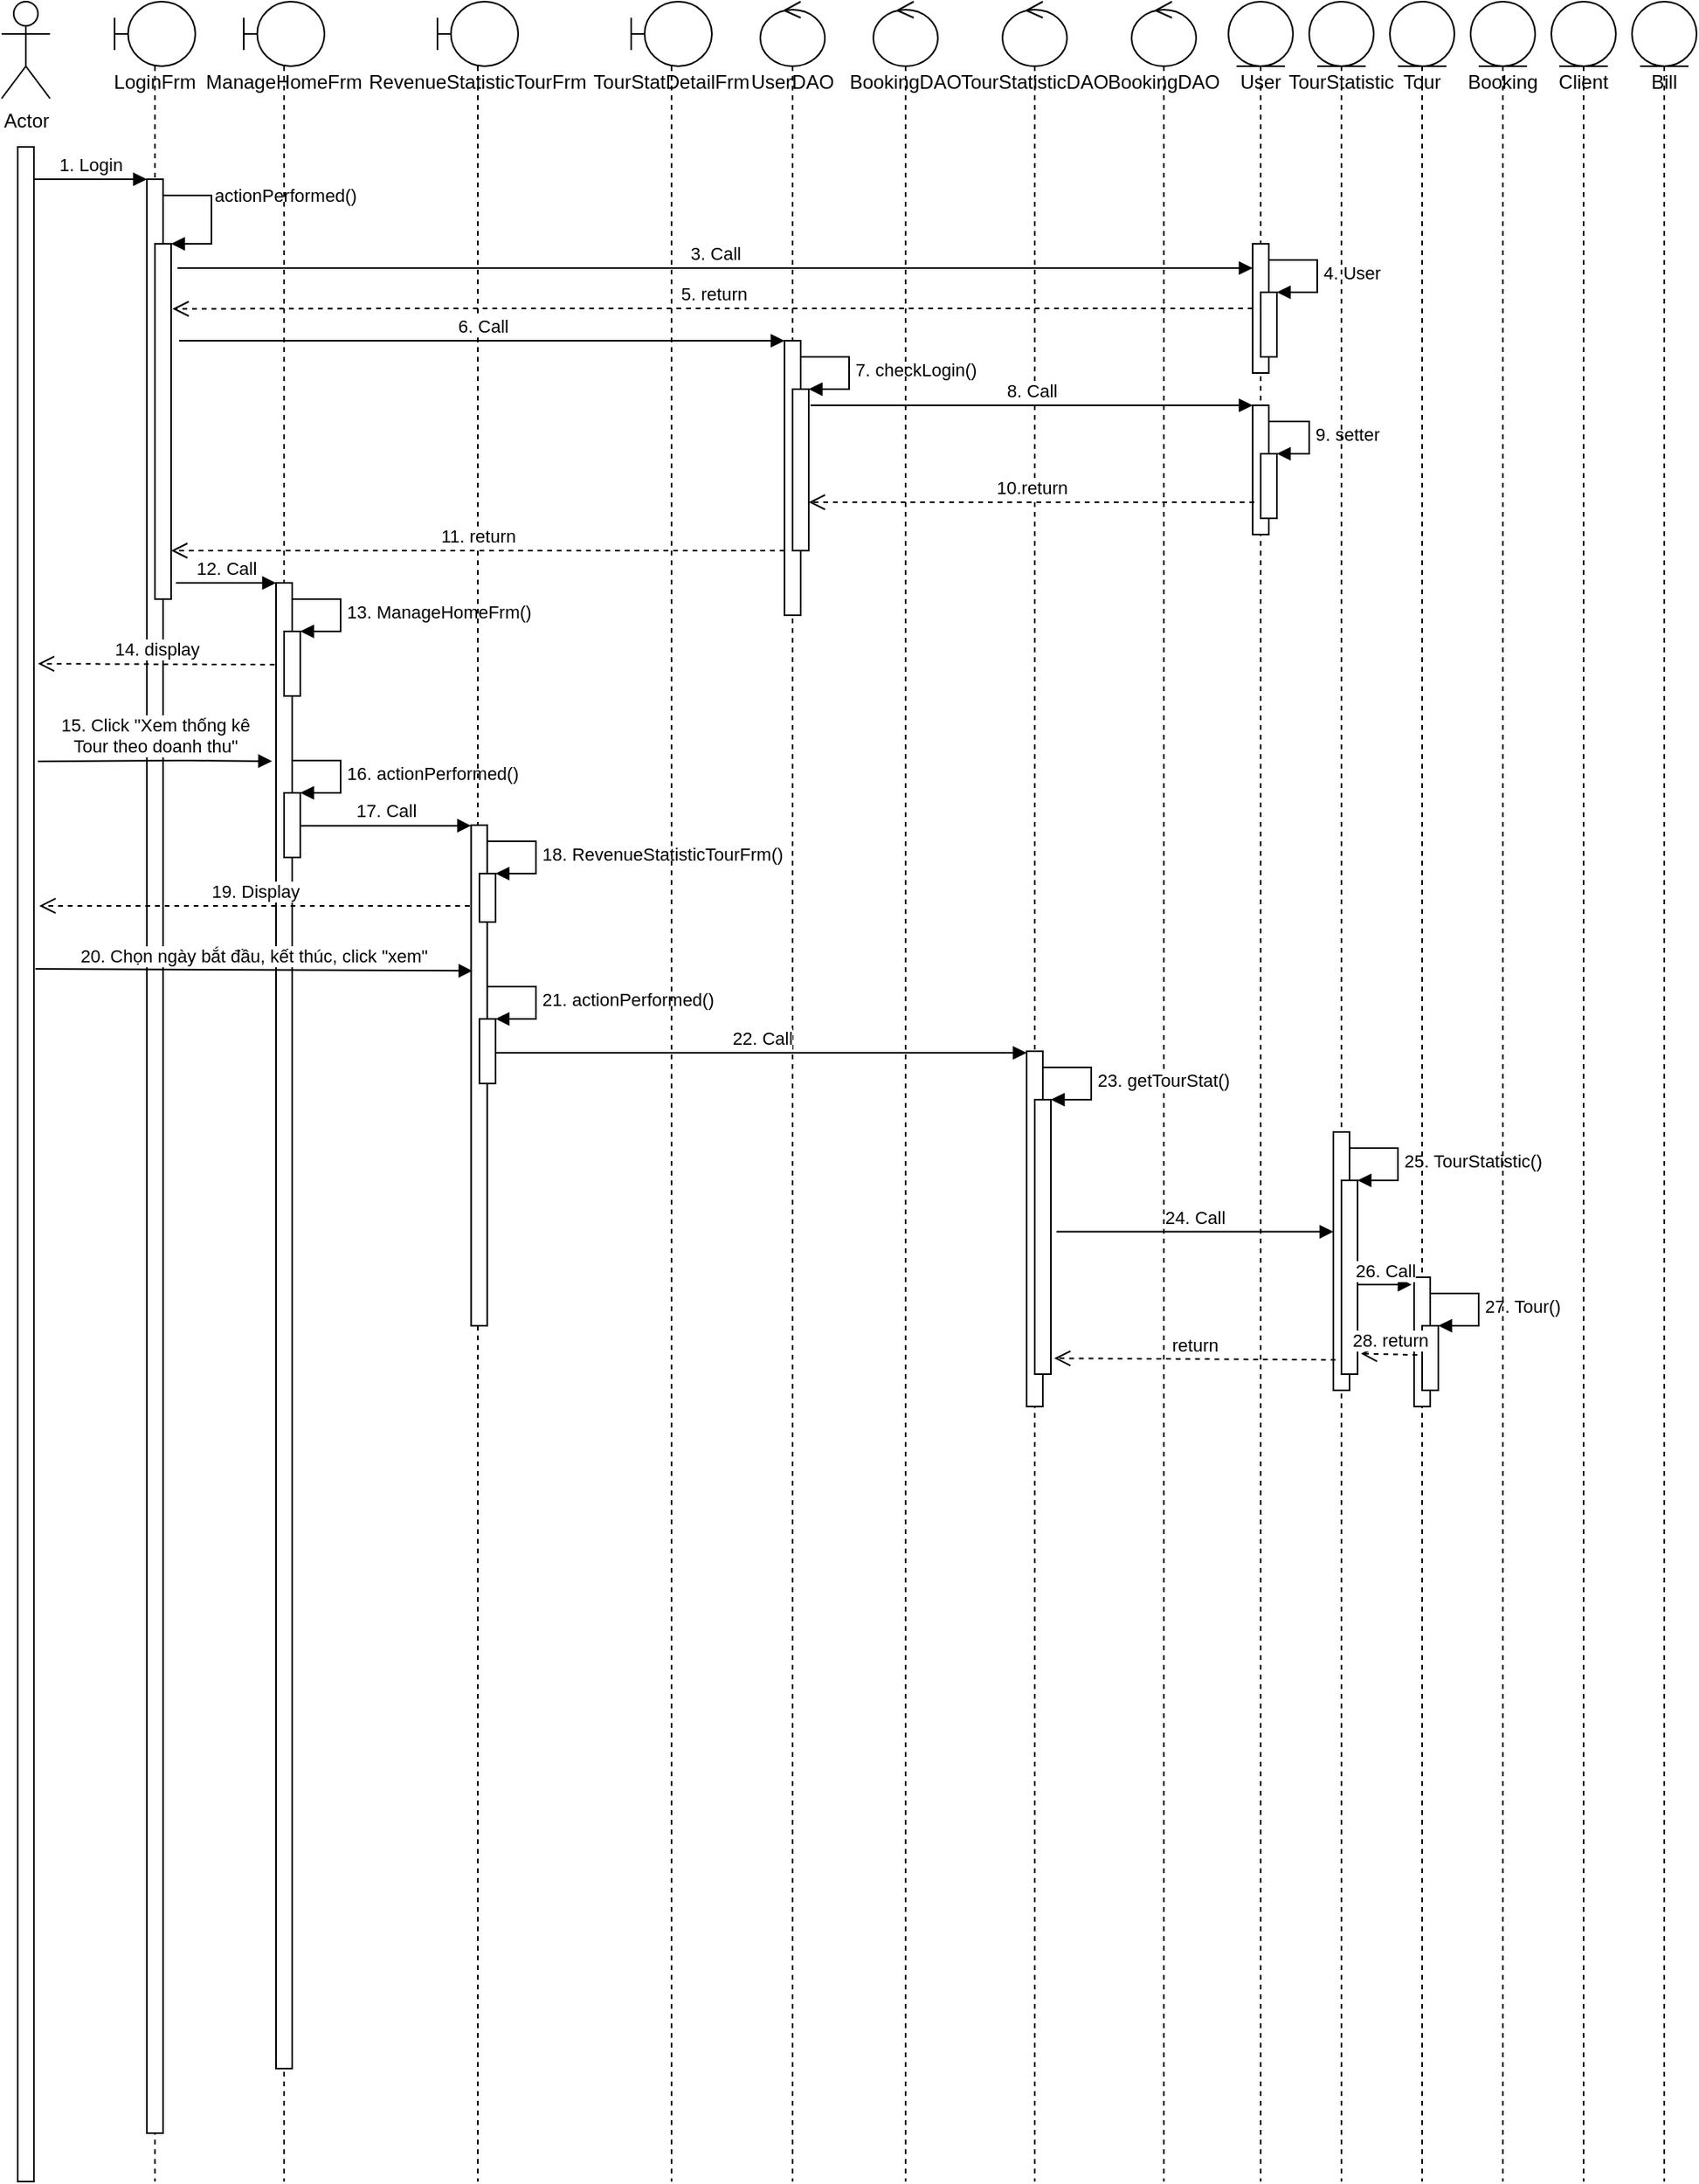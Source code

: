 <mxfile version="14.6.12" type="github">
  <diagram id="4KSGlFHtcbFubqA_0ad3" name="Page-1">
    <mxGraphModel dx="677" dy="396" grid="1" gridSize="10" guides="1" tooltips="1" connect="1" arrows="1" fold="1" page="1" pageScale="1" pageWidth="850" pageHeight="1100" math="0" shadow="0">
      <root>
        <mxCell id="0" />
        <mxCell id="1" parent="0" />
        <mxCell id="leJkpRWJauK3kYzL0tL3-1" value="Actor" style="shape=umlActor;verticalLabelPosition=bottom;verticalAlign=top;html=1;" vertex="1" parent="1">
          <mxGeometry x="70" y="50" width="30" height="60" as="geometry" />
        </mxCell>
        <mxCell id="leJkpRWJauK3kYzL0tL3-3" value="" style="shape=corner;whiteSpace=wrap;html=1;" vertex="1" parent="1">
          <mxGeometry x="80" y="140" width="10" height="1260" as="geometry" />
        </mxCell>
        <mxCell id="leJkpRWJauK3kYzL0tL3-4" value="LoginFrm" style="shape=umlLifeline;participant=umlBoundary;perimeter=lifelinePerimeter;whiteSpace=wrap;html=1;container=1;collapsible=0;recursiveResize=0;verticalAlign=top;spacingTop=36;outlineConnect=0;" vertex="1" parent="1">
          <mxGeometry x="140" y="50" width="50" height="1350" as="geometry" />
        </mxCell>
        <mxCell id="leJkpRWJauK3kYzL0tL3-24" value="" style="html=1;points=[];perimeter=orthogonalPerimeter;" vertex="1" parent="leJkpRWJauK3kYzL0tL3-4">
          <mxGeometry x="20" y="110" width="10" height="1210" as="geometry" />
        </mxCell>
        <mxCell id="leJkpRWJauK3kYzL0tL3-55" value="" style="html=1;points=[];perimeter=orthogonalPerimeter;" vertex="1" parent="leJkpRWJauK3kYzL0tL3-4">
          <mxGeometry x="25" y="150" width="10" height="220" as="geometry" />
        </mxCell>
        <mxCell id="leJkpRWJauK3kYzL0tL3-56" value="actionPerformed()" style="edgeStyle=orthogonalEdgeStyle;html=1;align=left;spacingLeft=2;endArrow=block;rounded=0;entryX=1;entryY=0;" edge="1" target="leJkpRWJauK3kYzL0tL3-55" parent="leJkpRWJauK3kYzL0tL3-4">
          <mxGeometry relative="1" as="geometry">
            <mxPoint x="30" y="150" as="sourcePoint" />
            <Array as="points">
              <mxPoint x="30" y="120" />
              <mxPoint x="60" y="120" />
              <mxPoint x="60" y="150" />
            </Array>
          </mxGeometry>
        </mxCell>
        <mxCell id="leJkpRWJauK3kYzL0tL3-5" value="ManageHomeFrm" style="shape=umlLifeline;participant=umlBoundary;perimeter=lifelinePerimeter;whiteSpace=wrap;html=1;container=1;collapsible=0;recursiveResize=0;verticalAlign=top;spacingTop=36;outlineConnect=0;" vertex="1" parent="1">
          <mxGeometry x="220" y="50" width="50" height="1350" as="geometry" />
        </mxCell>
        <mxCell id="leJkpRWJauK3kYzL0tL3-58" value="" style="html=1;points=[];perimeter=orthogonalPerimeter;" vertex="1" parent="leJkpRWJauK3kYzL0tL3-5">
          <mxGeometry x="20" y="360" width="10" height="920" as="geometry" />
        </mxCell>
        <mxCell id="leJkpRWJauK3kYzL0tL3-60" value="" style="html=1;points=[];perimeter=orthogonalPerimeter;" vertex="1" parent="leJkpRWJauK3kYzL0tL3-5">
          <mxGeometry x="25" y="390" width="10" height="40" as="geometry" />
        </mxCell>
        <mxCell id="leJkpRWJauK3kYzL0tL3-61" value="13. ManageHomeFrm()" style="edgeStyle=orthogonalEdgeStyle;html=1;align=left;spacingLeft=2;endArrow=block;rounded=0;entryX=1;entryY=0;" edge="1" target="leJkpRWJauK3kYzL0tL3-60" parent="leJkpRWJauK3kYzL0tL3-5">
          <mxGeometry relative="1" as="geometry">
            <mxPoint x="30" y="370" as="sourcePoint" />
            <Array as="points">
              <mxPoint x="60" y="370" />
            </Array>
          </mxGeometry>
        </mxCell>
        <mxCell id="leJkpRWJauK3kYzL0tL3-65" value="" style="html=1;points=[];perimeter=orthogonalPerimeter;" vertex="1" parent="leJkpRWJauK3kYzL0tL3-5">
          <mxGeometry x="25" y="490" width="10" height="40" as="geometry" />
        </mxCell>
        <mxCell id="leJkpRWJauK3kYzL0tL3-66" value="16. actionPerformed()" style="edgeStyle=orthogonalEdgeStyle;html=1;align=left;spacingLeft=2;endArrow=block;rounded=0;entryX=1;entryY=0;" edge="1" target="leJkpRWJauK3kYzL0tL3-65" parent="leJkpRWJauK3kYzL0tL3-5">
          <mxGeometry relative="1" as="geometry">
            <mxPoint x="30" y="470" as="sourcePoint" />
            <Array as="points">
              <mxPoint x="60" y="470" />
            </Array>
          </mxGeometry>
        </mxCell>
        <mxCell id="leJkpRWJauK3kYzL0tL3-6" value="RevenueStatisticTourFrm" style="shape=umlLifeline;participant=umlBoundary;perimeter=lifelinePerimeter;whiteSpace=wrap;html=1;container=1;collapsible=0;recursiveResize=0;verticalAlign=top;spacingTop=36;outlineConnect=0;" vertex="1" parent="1">
          <mxGeometry x="340" y="50" width="50" height="1350" as="geometry" />
        </mxCell>
        <mxCell id="leJkpRWJauK3kYzL0tL3-68" value="" style="html=1;points=[];perimeter=orthogonalPerimeter;" vertex="1" parent="leJkpRWJauK3kYzL0tL3-6">
          <mxGeometry x="20.83" y="510" width="10" height="310" as="geometry" />
        </mxCell>
        <mxCell id="leJkpRWJauK3kYzL0tL3-70" value="" style="html=1;points=[];perimeter=orthogonalPerimeter;" vertex="1" parent="leJkpRWJauK3kYzL0tL3-6">
          <mxGeometry x="26" y="540" width="10" height="30" as="geometry" />
        </mxCell>
        <mxCell id="leJkpRWJauK3kYzL0tL3-71" value="18. RevenueStatisticTourFrm()" style="edgeStyle=orthogonalEdgeStyle;html=1;align=left;spacingLeft=2;endArrow=block;rounded=0;entryX=1;entryY=0;" edge="1" target="leJkpRWJauK3kYzL0tL3-70" parent="leJkpRWJauK3kYzL0tL3-6">
          <mxGeometry relative="1" as="geometry">
            <mxPoint x="31" y="520" as="sourcePoint" />
            <Array as="points">
              <mxPoint x="61" y="520" />
            </Array>
          </mxGeometry>
        </mxCell>
        <mxCell id="leJkpRWJauK3kYzL0tL3-78" value="" style="html=1;points=[];perimeter=orthogonalPerimeter;" vertex="1" parent="leJkpRWJauK3kYzL0tL3-6">
          <mxGeometry x="26" y="630" width="10" height="40" as="geometry" />
        </mxCell>
        <mxCell id="leJkpRWJauK3kYzL0tL3-79" value="21. actionPerformed()" style="edgeStyle=orthogonalEdgeStyle;html=1;align=left;spacingLeft=2;endArrow=block;rounded=0;entryX=1;entryY=0;" edge="1" target="leJkpRWJauK3kYzL0tL3-78" parent="leJkpRWJauK3kYzL0tL3-6">
          <mxGeometry relative="1" as="geometry">
            <mxPoint x="31" y="610" as="sourcePoint" />
            <Array as="points">
              <mxPoint x="61" y="610" />
            </Array>
          </mxGeometry>
        </mxCell>
        <mxCell id="leJkpRWJauK3kYzL0tL3-7" value="TourStatDetailFrm" style="shape=umlLifeline;participant=umlBoundary;perimeter=lifelinePerimeter;whiteSpace=wrap;html=1;container=1;collapsible=0;recursiveResize=0;verticalAlign=top;spacingTop=36;outlineConnect=0;" vertex="1" parent="1">
          <mxGeometry x="460" y="50" width="50" height="1350" as="geometry" />
        </mxCell>
        <mxCell id="leJkpRWJauK3kYzL0tL3-8" value="UserDAO" style="shape=umlLifeline;participant=umlControl;perimeter=lifelinePerimeter;whiteSpace=wrap;html=1;container=1;collapsible=0;recursiveResize=0;verticalAlign=top;spacingTop=36;outlineConnect=0;" vertex="1" parent="1">
          <mxGeometry x="540" y="50" width="40" height="1350" as="geometry" />
        </mxCell>
        <mxCell id="leJkpRWJauK3kYzL0tL3-44" value="" style="html=1;points=[];perimeter=orthogonalPerimeter;" vertex="1" parent="leJkpRWJauK3kYzL0tL3-8">
          <mxGeometry x="15" y="210" width="10" height="170" as="geometry" />
        </mxCell>
        <mxCell id="leJkpRWJauK3kYzL0tL3-46" value="" style="html=1;points=[];perimeter=orthogonalPerimeter;" vertex="1" parent="leJkpRWJauK3kYzL0tL3-8">
          <mxGeometry x="20" y="240" width="10" height="100" as="geometry" />
        </mxCell>
        <mxCell id="leJkpRWJauK3kYzL0tL3-47" value="7. checkLogin()" style="edgeStyle=orthogonalEdgeStyle;html=1;align=left;spacingLeft=2;endArrow=block;rounded=0;entryX=1;entryY=0;" edge="1" target="leJkpRWJauK3kYzL0tL3-46" parent="leJkpRWJauK3kYzL0tL3-8">
          <mxGeometry relative="1" as="geometry">
            <mxPoint x="25" y="220" as="sourcePoint" />
            <Array as="points">
              <mxPoint x="55" y="220" />
            </Array>
          </mxGeometry>
        </mxCell>
        <mxCell id="leJkpRWJauK3kYzL0tL3-9" value="BookingDAO" style="shape=umlLifeline;participant=umlControl;perimeter=lifelinePerimeter;whiteSpace=wrap;html=1;container=1;collapsible=0;recursiveResize=0;verticalAlign=top;spacingTop=36;outlineConnect=0;" vertex="1" parent="1">
          <mxGeometry x="610" y="50" width="40" height="1350" as="geometry" />
        </mxCell>
        <mxCell id="leJkpRWJauK3kYzL0tL3-10" value="BookingDAO" style="shape=umlLifeline;participant=umlControl;perimeter=lifelinePerimeter;whiteSpace=wrap;html=1;container=1;collapsible=0;recursiveResize=0;verticalAlign=top;spacingTop=36;outlineConnect=0;" vertex="1" parent="1">
          <mxGeometry x="770" y="50" width="40" height="1350" as="geometry" />
        </mxCell>
        <mxCell id="leJkpRWJauK3kYzL0tL3-11" value="TourStatisticDAO" style="shape=umlLifeline;participant=umlControl;perimeter=lifelinePerimeter;whiteSpace=wrap;html=1;container=1;collapsible=0;recursiveResize=0;verticalAlign=top;spacingTop=36;outlineConnect=0;" vertex="1" parent="1">
          <mxGeometry x="690" y="50" width="40" height="1350" as="geometry" />
        </mxCell>
        <mxCell id="leJkpRWJauK3kYzL0tL3-80" value="" style="html=1;points=[];perimeter=orthogonalPerimeter;" vertex="1" parent="leJkpRWJauK3kYzL0tL3-11">
          <mxGeometry x="15" y="650" width="10" height="220" as="geometry" />
        </mxCell>
        <mxCell id="leJkpRWJauK3kYzL0tL3-82" value="" style="html=1;points=[];perimeter=orthogonalPerimeter;" vertex="1" parent="leJkpRWJauK3kYzL0tL3-11">
          <mxGeometry x="20" y="680" width="10" height="170" as="geometry" />
        </mxCell>
        <mxCell id="leJkpRWJauK3kYzL0tL3-83" value="23. getTourStat()" style="edgeStyle=orthogonalEdgeStyle;html=1;align=left;spacingLeft=2;endArrow=block;rounded=0;entryX=1;entryY=0;" edge="1" target="leJkpRWJauK3kYzL0tL3-82" parent="leJkpRWJauK3kYzL0tL3-11">
          <mxGeometry relative="1" as="geometry">
            <mxPoint x="25" y="660" as="sourcePoint" />
            <Array as="points">
              <mxPoint x="55" y="660" />
            </Array>
          </mxGeometry>
        </mxCell>
        <mxCell id="leJkpRWJauK3kYzL0tL3-12" value="User" style="shape=umlLifeline;participant=umlEntity;perimeter=lifelinePerimeter;whiteSpace=wrap;html=1;container=1;collapsible=0;recursiveResize=0;verticalAlign=top;spacingTop=36;outlineConnect=0;" vertex="1" parent="1">
          <mxGeometry x="830" y="50" width="40" height="1350" as="geometry" />
        </mxCell>
        <mxCell id="leJkpRWJauK3kYzL0tL3-30" value="" style="html=1;points=[];perimeter=orthogonalPerimeter;" vertex="1" parent="leJkpRWJauK3kYzL0tL3-12">
          <mxGeometry x="15" y="150" width="10" height="80" as="geometry" />
        </mxCell>
        <mxCell id="leJkpRWJauK3kYzL0tL3-40" value="" style="html=1;points=[];perimeter=orthogonalPerimeter;" vertex="1" parent="leJkpRWJauK3kYzL0tL3-12">
          <mxGeometry x="20" y="180" width="10" height="40" as="geometry" />
        </mxCell>
        <mxCell id="leJkpRWJauK3kYzL0tL3-41" value="4. User" style="edgeStyle=orthogonalEdgeStyle;html=1;align=left;spacingLeft=2;endArrow=block;rounded=0;entryX=1;entryY=0;" edge="1" target="leJkpRWJauK3kYzL0tL3-40" parent="leJkpRWJauK3kYzL0tL3-12">
          <mxGeometry relative="1" as="geometry">
            <mxPoint x="25" y="160" as="sourcePoint" />
            <Array as="points">
              <mxPoint x="55" y="160" />
            </Array>
          </mxGeometry>
        </mxCell>
        <mxCell id="leJkpRWJauK3kYzL0tL3-48" value="" style="html=1;points=[];perimeter=orthogonalPerimeter;" vertex="1" parent="leJkpRWJauK3kYzL0tL3-12">
          <mxGeometry x="15" y="250" width="10" height="80" as="geometry" />
        </mxCell>
        <mxCell id="leJkpRWJauK3kYzL0tL3-50" value="" style="html=1;points=[];perimeter=orthogonalPerimeter;" vertex="1" parent="leJkpRWJauK3kYzL0tL3-12">
          <mxGeometry x="20" y="280" width="10" height="40" as="geometry" />
        </mxCell>
        <mxCell id="leJkpRWJauK3kYzL0tL3-51" value="9. setter" style="edgeStyle=orthogonalEdgeStyle;html=1;align=left;spacingLeft=2;endArrow=block;rounded=0;entryX=1;entryY=0;" edge="1" target="leJkpRWJauK3kYzL0tL3-50" parent="leJkpRWJauK3kYzL0tL3-12">
          <mxGeometry relative="1" as="geometry">
            <mxPoint x="25" y="260" as="sourcePoint" />
            <Array as="points">
              <mxPoint x="50" y="260" />
            </Array>
          </mxGeometry>
        </mxCell>
        <mxCell id="leJkpRWJauK3kYzL0tL3-13" value="TourStatistic" style="shape=umlLifeline;participant=umlEntity;perimeter=lifelinePerimeter;whiteSpace=wrap;html=1;container=1;collapsible=0;recursiveResize=0;verticalAlign=top;spacingTop=36;outlineConnect=0;" vertex="1" parent="1">
          <mxGeometry x="880" y="50" width="40" height="1350" as="geometry" />
        </mxCell>
        <mxCell id="leJkpRWJauK3kYzL0tL3-84" value="" style="html=1;points=[];perimeter=orthogonalPerimeter;" vertex="1" parent="leJkpRWJauK3kYzL0tL3-13">
          <mxGeometry x="15" y="700" width="10" height="160" as="geometry" />
        </mxCell>
        <mxCell id="leJkpRWJauK3kYzL0tL3-86" value="" style="html=1;points=[];perimeter=orthogonalPerimeter;" vertex="1" parent="leJkpRWJauK3kYzL0tL3-13">
          <mxGeometry x="20" y="730" width="10" height="120" as="geometry" />
        </mxCell>
        <mxCell id="leJkpRWJauK3kYzL0tL3-87" value="25. TourStatistic()" style="edgeStyle=orthogonalEdgeStyle;html=1;align=left;spacingLeft=2;endArrow=block;rounded=0;entryX=1;entryY=0;" edge="1" target="leJkpRWJauK3kYzL0tL3-86" parent="leJkpRWJauK3kYzL0tL3-13">
          <mxGeometry relative="1" as="geometry">
            <mxPoint x="25" y="710" as="sourcePoint" />
            <Array as="points">
              <mxPoint x="55" y="710" />
            </Array>
          </mxGeometry>
        </mxCell>
        <mxCell id="leJkpRWJauK3kYzL0tL3-14" value="Tour" style="shape=umlLifeline;participant=umlEntity;perimeter=lifelinePerimeter;whiteSpace=wrap;html=1;container=1;collapsible=0;recursiveResize=0;verticalAlign=top;spacingTop=36;outlineConnect=0;" vertex="1" parent="1">
          <mxGeometry x="930" y="50" width="40" height="1350" as="geometry" />
        </mxCell>
        <mxCell id="leJkpRWJauK3kYzL0tL3-88" value="" style="html=1;points=[];perimeter=orthogonalPerimeter;" vertex="1" parent="leJkpRWJauK3kYzL0tL3-14">
          <mxGeometry x="15" y="790" width="10" height="80" as="geometry" />
        </mxCell>
        <mxCell id="leJkpRWJauK3kYzL0tL3-90" value="" style="html=1;points=[];perimeter=orthogonalPerimeter;" vertex="1" parent="leJkpRWJauK3kYzL0tL3-14">
          <mxGeometry x="20" y="820" width="10" height="40" as="geometry" />
        </mxCell>
        <mxCell id="leJkpRWJauK3kYzL0tL3-91" value="27. Tour()" style="edgeStyle=orthogonalEdgeStyle;html=1;align=left;spacingLeft=2;endArrow=block;rounded=0;entryX=1;entryY=0;" edge="1" target="leJkpRWJauK3kYzL0tL3-90" parent="leJkpRWJauK3kYzL0tL3-14">
          <mxGeometry relative="1" as="geometry">
            <mxPoint x="25" y="800" as="sourcePoint" />
            <Array as="points">
              <mxPoint x="55" y="800" />
            </Array>
          </mxGeometry>
        </mxCell>
        <mxCell id="leJkpRWJauK3kYzL0tL3-15" value="Booking" style="shape=umlLifeline;participant=umlEntity;perimeter=lifelinePerimeter;whiteSpace=wrap;html=1;container=1;collapsible=0;recursiveResize=0;verticalAlign=top;spacingTop=36;outlineConnect=0;" vertex="1" parent="1">
          <mxGeometry x="980" y="50" width="40" height="1350" as="geometry" />
        </mxCell>
        <mxCell id="leJkpRWJauK3kYzL0tL3-16" value="Client" style="shape=umlLifeline;participant=umlEntity;perimeter=lifelinePerimeter;whiteSpace=wrap;html=1;container=1;collapsible=0;recursiveResize=0;verticalAlign=top;spacingTop=36;outlineConnect=0;" vertex="1" parent="1">
          <mxGeometry x="1030" y="50" width="40" height="1350" as="geometry" />
        </mxCell>
        <mxCell id="leJkpRWJauK3kYzL0tL3-17" value="Bill" style="shape=umlLifeline;participant=umlEntity;perimeter=lifelinePerimeter;whiteSpace=wrap;html=1;container=1;collapsible=0;recursiveResize=0;verticalAlign=top;spacingTop=36;outlineConnect=0;" vertex="1" parent="1">
          <mxGeometry x="1080" y="50" width="40" height="1350" as="geometry" />
        </mxCell>
        <mxCell id="leJkpRWJauK3kYzL0tL3-25" value="1. Login" style="html=1;verticalAlign=bottom;startArrow=none;endArrow=block;startSize=8;exitX=0;exitY=0;exitDx=10;exitDy=20;exitPerimeter=0;startFill=0;" edge="1" target="leJkpRWJauK3kYzL0tL3-24" parent="1" source="leJkpRWJauK3kYzL0tL3-3">
          <mxGeometry relative="1" as="geometry">
            <mxPoint x="100" y="160" as="sourcePoint" />
          </mxGeometry>
        </mxCell>
        <mxCell id="leJkpRWJauK3kYzL0tL3-31" value="3. Call" style="html=1;verticalAlign=bottom;startArrow=none;endArrow=block;startSize=8;exitX=0.9;exitY=0.25;exitDx=0;exitDy=0;exitPerimeter=0;startFill=0;" edge="1" target="leJkpRWJauK3kYzL0tL3-30" parent="1">
          <mxGeometry relative="1" as="geometry">
            <mxPoint x="179" y="215" as="sourcePoint" />
          </mxGeometry>
        </mxCell>
        <mxCell id="leJkpRWJauK3kYzL0tL3-43" value="5. return" style="html=1;verticalAlign=bottom;endArrow=open;dashed=1;endSize=8;entryX=1.083;entryY=0.183;entryDx=0;entryDy=0;entryPerimeter=0;" edge="1" parent="1" source="leJkpRWJauK3kYzL0tL3-30" target="leJkpRWJauK3kYzL0tL3-55">
          <mxGeometry relative="1" as="geometry">
            <mxPoint x="810" y="248" as="sourcePoint" />
            <mxPoint x="182.0" y="240" as="targetPoint" />
            <Array as="points">
              <mxPoint x="690" y="240" />
              <mxPoint x="340" y="240" />
            </Array>
          </mxGeometry>
        </mxCell>
        <mxCell id="leJkpRWJauK3kYzL0tL3-45" value="6. Call" style="html=1;verticalAlign=bottom;startArrow=none;endArrow=block;startSize=8;startFill=0;" edge="1" target="leJkpRWJauK3kYzL0tL3-44" parent="1">
          <mxGeometry relative="1" as="geometry">
            <mxPoint x="180" y="260" as="sourcePoint" />
          </mxGeometry>
        </mxCell>
        <mxCell id="leJkpRWJauK3kYzL0tL3-49" value="8. Call" style="html=1;verticalAlign=bottom;startArrow=none;endArrow=block;startSize=8;startFill=0;" edge="1" target="leJkpRWJauK3kYzL0tL3-48" parent="1">
          <mxGeometry relative="1" as="geometry">
            <mxPoint x="571" y="300" as="sourcePoint" />
          </mxGeometry>
        </mxCell>
        <mxCell id="leJkpRWJauK3kYzL0tL3-52" value="10.return" style="html=1;verticalAlign=bottom;endArrow=open;dashed=1;endSize=8;entryX=1;entryY=0.7;entryDx=0;entryDy=0;entryPerimeter=0;exitX=-0.4;exitY=0.75;exitDx=0;exitDy=0;exitPerimeter=0;" edge="1" parent="1" source="leJkpRWJauK3kYzL0tL3-50" target="leJkpRWJauK3kYzL0tL3-46">
          <mxGeometry relative="1" as="geometry">
            <mxPoint x="850" y="360" as="sourcePoint" />
            <mxPoint x="770" y="360" as="targetPoint" />
          </mxGeometry>
        </mxCell>
        <mxCell id="leJkpRWJauK3kYzL0tL3-54" value="11. return" style="html=1;verticalAlign=bottom;endArrow=open;dashed=1;endSize=8;" edge="1" parent="1" source="leJkpRWJauK3kYzL0tL3-44" target="leJkpRWJauK3kYzL0tL3-55">
          <mxGeometry relative="1" as="geometry">
            <mxPoint x="540" y="390" as="sourcePoint" />
            <mxPoint x="200" y="390" as="targetPoint" />
            <Array as="points">
              <mxPoint x="400" y="390" />
            </Array>
          </mxGeometry>
        </mxCell>
        <mxCell id="leJkpRWJauK3kYzL0tL3-59" value="12. Call" style="html=1;verticalAlign=bottom;startArrow=none;endArrow=block;startSize=8;startFill=0;" edge="1" target="leJkpRWJauK3kYzL0tL3-58" parent="1">
          <mxGeometry relative="1" as="geometry">
            <mxPoint x="178" y="410" as="sourcePoint" />
          </mxGeometry>
        </mxCell>
        <mxCell id="leJkpRWJauK3kYzL0tL3-62" value="14. display" style="html=1;verticalAlign=bottom;endArrow=open;dashed=1;endSize=8;exitX=-0.083;exitY=0.055;exitDx=0;exitDy=0;exitPerimeter=0;entryX=1.25;entryY=0.254;entryDx=0;entryDy=0;entryPerimeter=0;" edge="1" parent="1" source="leJkpRWJauK3kYzL0tL3-58" target="leJkpRWJauK3kYzL0tL3-3">
          <mxGeometry relative="1" as="geometry">
            <mxPoint x="210" y="460" as="sourcePoint" />
            <mxPoint x="130" y="460" as="targetPoint" />
          </mxGeometry>
        </mxCell>
        <mxCell id="leJkpRWJauK3kYzL0tL3-64" value="15. Click &quot;Xem thống kê&lt;br&gt;Tour theo doanh thu&quot;" style="html=1;verticalAlign=bottom;endArrow=block;exitX=1.25;exitY=0.302;exitDx=0;exitDy=0;exitPerimeter=0;entryX=-0.25;entryY=0.12;entryDx=0;entryDy=0;entryPerimeter=0;" edge="1" parent="1" source="leJkpRWJauK3kYzL0tL3-3" target="leJkpRWJauK3kYzL0tL3-58">
          <mxGeometry width="80" relative="1" as="geometry">
            <mxPoint x="93" y="500" as="sourcePoint" />
            <mxPoint x="220" y="520" as="targetPoint" />
            <Array as="points">
              <mxPoint x="190" y="520" />
            </Array>
          </mxGeometry>
        </mxCell>
        <mxCell id="leJkpRWJauK3kYzL0tL3-69" value="17. Call" style="html=1;verticalAlign=bottom;startArrow=none;endArrow=block;startSize=8;exitX=0.917;exitY=0.258;exitDx=0;exitDy=0;exitPerimeter=0;startFill=0;" edge="1" target="leJkpRWJauK3kYzL0tL3-68" parent="1">
          <mxGeometry relative="1" as="geometry">
            <mxPoint x="255.0" y="560.32" as="sourcePoint" />
          </mxGeometry>
        </mxCell>
        <mxCell id="leJkpRWJauK3kYzL0tL3-72" value="19. Display" style="html=1;verticalAlign=bottom;endArrow=open;dashed=1;endSize=8;entryX=1.333;entryY=0.373;entryDx=0;entryDy=0;entryPerimeter=0;" edge="1" parent="1" target="leJkpRWJauK3kYzL0tL3-3">
          <mxGeometry relative="1" as="geometry">
            <mxPoint x="360" y="610" as="sourcePoint" />
            <mxPoint x="280" y="610" as="targetPoint" />
          </mxGeometry>
        </mxCell>
        <mxCell id="leJkpRWJauK3kYzL0tL3-75" value="20. Chọn ngày bắt đầu, kết thúc, click &quot;xem&quot;" style="html=1;verticalAlign=bottom;endArrow=block;exitX=1.083;exitY=0.404;exitDx=0;exitDy=0;exitPerimeter=0;entryX=0.084;entryY=0.291;entryDx=0;entryDy=0;entryPerimeter=0;" edge="1" parent="1" source="leJkpRWJauK3kYzL0tL3-3" target="leJkpRWJauK3kYzL0tL3-68">
          <mxGeometry width="80" relative="1" as="geometry">
            <mxPoint x="260" y="650" as="sourcePoint" />
            <mxPoint x="330" y="649" as="targetPoint" />
          </mxGeometry>
        </mxCell>
        <mxCell id="leJkpRWJauK3kYzL0tL3-81" value="22. Call" style="html=1;verticalAlign=bottom;startArrow=none;endArrow=block;startSize=8;exitX=1;exitY=0.525;exitDx=0;exitDy=0;exitPerimeter=0;startFill=0;" edge="1" target="leJkpRWJauK3kYzL0tL3-80" parent="1" source="leJkpRWJauK3kYzL0tL3-78">
          <mxGeometry relative="1" as="geometry">
            <mxPoint x="400" y="700" as="sourcePoint" />
          </mxGeometry>
        </mxCell>
        <mxCell id="leJkpRWJauK3kYzL0tL3-85" value="24. Call" style="html=1;verticalAlign=bottom;startArrow=none;endArrow=block;startSize=8;exitX=1.347;exitY=0.481;exitDx=0;exitDy=0;exitPerimeter=0;startFill=0;" edge="1" target="leJkpRWJauK3kYzL0tL3-84" parent="1" source="leJkpRWJauK3kYzL0tL3-82">
          <mxGeometry relative="1" as="geometry">
            <mxPoint x="835" y="750" as="sourcePoint" />
          </mxGeometry>
        </mxCell>
        <mxCell id="leJkpRWJauK3kYzL0tL3-89" value="26. Call" style="html=1;verticalAlign=bottom;startArrow=none;endArrow=block;startSize=8;startFill=0;entryX=-0.153;entryY=0.057;entryDx=0;entryDy=0;entryPerimeter=0;" edge="1" target="leJkpRWJauK3kYzL0tL3-88" parent="1" source="leJkpRWJauK3kYzL0tL3-86">
          <mxGeometry relative="1" as="geometry">
            <mxPoint x="920" y="845" as="sourcePoint" />
          </mxGeometry>
        </mxCell>
        <mxCell id="leJkpRWJauK3kYzL0tL3-92" value="28. return" style="html=1;verticalAlign=bottom;endArrow=open;dashed=1;endSize=8;exitX=0.2;exitY=0.601;exitDx=0;exitDy=0;exitPerimeter=0;entryX=1.205;entryY=0.894;entryDx=0;entryDy=0;entryPerimeter=0;" edge="1" parent="1" source="leJkpRWJauK3kYzL0tL3-88" target="leJkpRWJauK3kYzL0tL3-86">
          <mxGeometry relative="1" as="geometry">
            <mxPoint x="970" y="990" as="sourcePoint" />
            <mxPoint x="920" y="888" as="targetPoint" />
          </mxGeometry>
        </mxCell>
        <mxCell id="leJkpRWJauK3kYzL0tL3-93" value="return" style="html=1;verticalAlign=bottom;endArrow=open;dashed=1;endSize=8;exitX=0.133;exitY=0.882;exitDx=0;exitDy=0;exitPerimeter=0;entryX=1.205;entryY=0.942;entryDx=0;entryDy=0;entryPerimeter=0;" edge="1" parent="1" source="leJkpRWJauK3kYzL0tL3-84" target="leJkpRWJauK3kYzL0tL3-82">
          <mxGeometry relative="1" as="geometry">
            <mxPoint x="850" y="890" as="sourcePoint" />
            <mxPoint x="770" y="890" as="targetPoint" />
          </mxGeometry>
        </mxCell>
      </root>
    </mxGraphModel>
  </diagram>
</mxfile>
